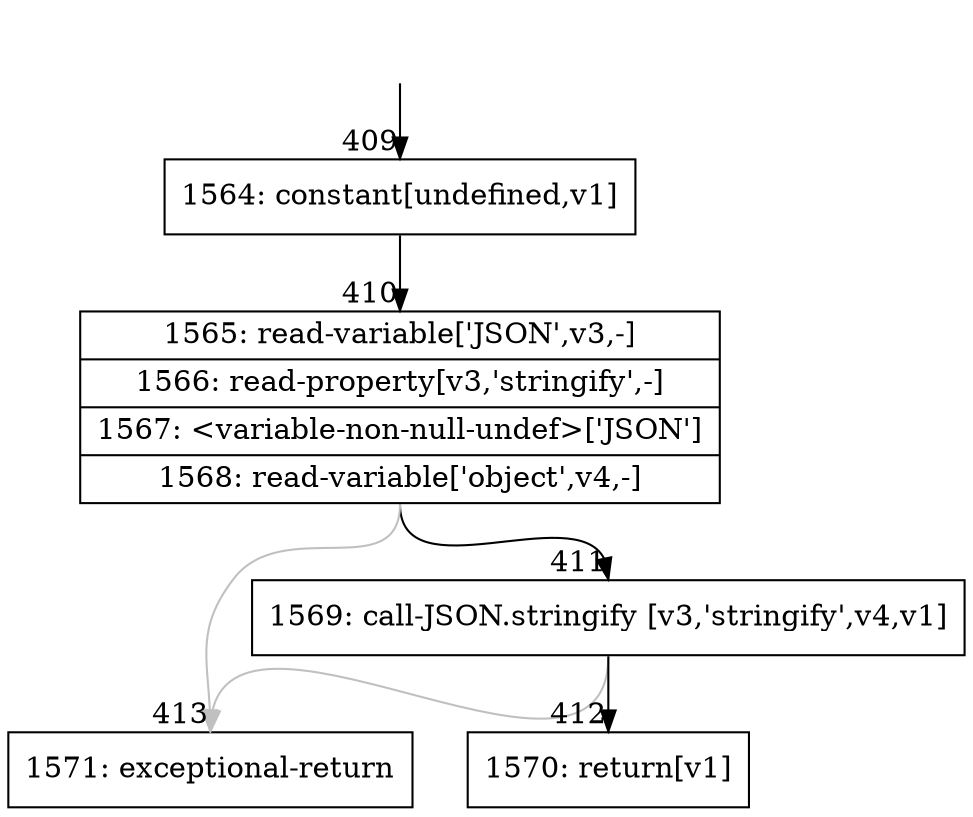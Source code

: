 digraph {
rankdir="TD"
BB_entry25[shape=none,label=""];
BB_entry25 -> BB409 [tailport=s, headport=n, headlabel="    409"]
BB409 [shape=record label="{1564: constant[undefined,v1]}" ] 
BB409 -> BB410 [tailport=s, headport=n, headlabel="      410"]
BB410 [shape=record label="{1565: read-variable['JSON',v3,-]|1566: read-property[v3,'stringify',-]|1567: \<variable-non-null-undef\>['JSON']|1568: read-variable['object',v4,-]}" ] 
BB410 -> BB411 [tailport=s, headport=n, headlabel="      411"]
BB410 -> BB413 [tailport=s, headport=n, color=gray, headlabel="      413"]
BB411 [shape=record label="{1569: call-JSON.stringify [v3,'stringify',v4,v1]}" ] 
BB411 -> BB412 [tailport=s, headport=n, headlabel="      412"]
BB411 -> BB413 [tailport=s, headport=n, color=gray]
BB412 [shape=record label="{1570: return[v1]}" ] 
BB413 [shape=record label="{1571: exceptional-return}" ] 
//#$~ 271
}
